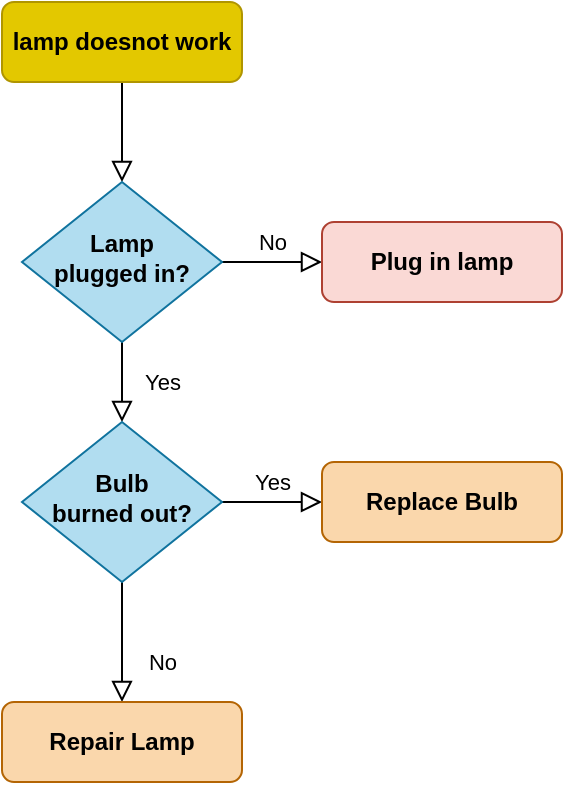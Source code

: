 <mxfile version="22.1.18" type="github">
  <diagram name="Page-1" id="39LHaLH5I6RL9AAS57h-">
    <mxGraphModel dx="1120" dy="434" grid="1" gridSize="10" guides="1" tooltips="1" connect="1" arrows="1" fold="1" page="1" pageScale="1" pageWidth="850" pageHeight="1100" math="0" shadow="0">
      <root>
        <mxCell id="0" />
        <mxCell id="1" parent="0" />
        <mxCell id="d3zOAcBUS0cwh-zSV7J1-9" value="" style="rounded=0;html=1;jettySize=auto;orthogonalLoop=1;fontSize=11;endArrow=block;endFill=0;endSize=8;strokeWidth=1;shadow=0;labelBackgroundColor=none;edgeStyle=orthogonalEdgeStyle;" edge="1" parent="1" source="d3zOAcBUS0cwh-zSV7J1-10" target="d3zOAcBUS0cwh-zSV7J1-13">
          <mxGeometry relative="1" as="geometry" />
        </mxCell>
        <mxCell id="d3zOAcBUS0cwh-zSV7J1-10" value="lamp doesnot work" style="rounded=1;whiteSpace=wrap;html=1;fontSize=12;glass=0;strokeWidth=1;shadow=0;fillColor=#e3c800;fontColor=#000000;strokeColor=#B09500;fontStyle=1;" vertex="1" parent="1">
          <mxGeometry x="300" y="20" width="120" height="40" as="geometry" />
        </mxCell>
        <mxCell id="d3zOAcBUS0cwh-zSV7J1-11" value="Yes" style="rounded=0;html=1;jettySize=auto;orthogonalLoop=1;fontSize=11;endArrow=block;endFill=0;endSize=8;strokeWidth=1;shadow=0;labelBackgroundColor=none;edgeStyle=orthogonalEdgeStyle;" edge="1" parent="1" source="d3zOAcBUS0cwh-zSV7J1-13" target="d3zOAcBUS0cwh-zSV7J1-17">
          <mxGeometry y="20" relative="1" as="geometry">
            <mxPoint as="offset" />
          </mxGeometry>
        </mxCell>
        <mxCell id="d3zOAcBUS0cwh-zSV7J1-12" value="No" style="edgeStyle=orthogonalEdgeStyle;rounded=0;html=1;jettySize=auto;orthogonalLoop=1;fontSize=11;endArrow=block;endFill=0;endSize=8;strokeWidth=1;shadow=0;labelBackgroundColor=none;" edge="1" parent="1" source="d3zOAcBUS0cwh-zSV7J1-13" target="d3zOAcBUS0cwh-zSV7J1-14">
          <mxGeometry y="10" relative="1" as="geometry">
            <mxPoint as="offset" />
          </mxGeometry>
        </mxCell>
        <mxCell id="d3zOAcBUS0cwh-zSV7J1-13" value="Lamp&lt;br&gt;plugged in?" style="rhombus;whiteSpace=wrap;html=1;shadow=0;fontFamily=Helvetica;fontSize=12;align=center;strokeWidth=1;spacing=6;spacingTop=-4;fillColor=#b1ddf0;strokeColor=#10739e;fontStyle=1" vertex="1" parent="1">
          <mxGeometry x="310" y="110" width="100" height="80" as="geometry" />
        </mxCell>
        <mxCell id="d3zOAcBUS0cwh-zSV7J1-14" value="Plug in lamp" style="rounded=1;whiteSpace=wrap;html=1;fontSize=12;glass=0;strokeWidth=1;shadow=0;fillColor=#fad9d5;strokeColor=#ae4132;fontStyle=1" vertex="1" parent="1">
          <mxGeometry x="460" y="130" width="120" height="40" as="geometry" />
        </mxCell>
        <mxCell id="d3zOAcBUS0cwh-zSV7J1-15" value="No" style="rounded=0;html=1;jettySize=auto;orthogonalLoop=1;fontSize=11;endArrow=block;endFill=0;endSize=8;strokeWidth=1;shadow=0;labelBackgroundColor=none;edgeStyle=orthogonalEdgeStyle;" edge="1" parent="1" source="d3zOAcBUS0cwh-zSV7J1-17" target="d3zOAcBUS0cwh-zSV7J1-18">
          <mxGeometry x="0.333" y="20" relative="1" as="geometry">
            <mxPoint as="offset" />
          </mxGeometry>
        </mxCell>
        <mxCell id="d3zOAcBUS0cwh-zSV7J1-16" value="Yes" style="edgeStyle=orthogonalEdgeStyle;rounded=0;html=1;jettySize=auto;orthogonalLoop=1;fontSize=11;endArrow=block;endFill=0;endSize=8;strokeWidth=1;shadow=0;labelBackgroundColor=none;" edge="1" parent="1" source="d3zOAcBUS0cwh-zSV7J1-17" target="d3zOAcBUS0cwh-zSV7J1-19">
          <mxGeometry y="10" relative="1" as="geometry">
            <mxPoint as="offset" />
          </mxGeometry>
        </mxCell>
        <mxCell id="d3zOAcBUS0cwh-zSV7J1-17" value="Bulb&lt;br&gt;burned out?" style="rhombus;whiteSpace=wrap;html=1;shadow=0;fontFamily=Helvetica;fontSize=12;align=center;strokeWidth=1;spacing=6;spacingTop=-4;fillColor=#b1ddf0;strokeColor=#10739e;fontStyle=1" vertex="1" parent="1">
          <mxGeometry x="310" y="230" width="100" height="80" as="geometry" />
        </mxCell>
        <mxCell id="d3zOAcBUS0cwh-zSV7J1-18" value="Repair Lamp" style="rounded=1;whiteSpace=wrap;html=1;fontSize=12;glass=0;strokeWidth=1;shadow=0;fillColor=#fad7ac;strokeColor=#b46504;fontStyle=1" vertex="1" parent="1">
          <mxGeometry x="300" y="370" width="120" height="40" as="geometry" />
        </mxCell>
        <mxCell id="d3zOAcBUS0cwh-zSV7J1-19" value="Replace Bulb" style="rounded=1;whiteSpace=wrap;html=1;fontSize=12;glass=0;strokeWidth=1;shadow=0;fillColor=#fad7ac;strokeColor=#b46504;fontStyle=1" vertex="1" parent="1">
          <mxGeometry x="460" y="250" width="120" height="40" as="geometry" />
        </mxCell>
      </root>
    </mxGraphModel>
  </diagram>
</mxfile>
